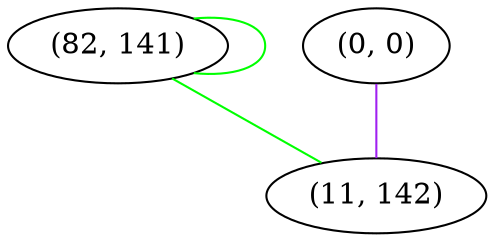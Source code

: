 graph "" {
"(82, 141)";
"(0, 0)";
"(11, 142)";
"(82, 141)" -- "(82, 141)"  [color=green, key=0, weight=2];
"(82, 141)" -- "(11, 142)"  [color=green, key=0, weight=2];
"(0, 0)" -- "(11, 142)"  [color=purple, key=0, weight=4];
}
